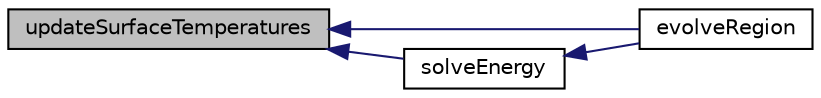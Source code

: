 digraph "updateSurfaceTemperatures"
{
  bgcolor="transparent";
  edge [fontname="Helvetica",fontsize="10",labelfontname="Helvetica",labelfontsize="10"];
  node [fontname="Helvetica",fontsize="10",shape=record];
  rankdir="LR";
  Node735 [label="updateSurfaceTemperatures",height=0.2,width=0.4,color="black", fillcolor="grey75", style="filled", fontcolor="black"];
  Node735 -> Node736 [dir="back",color="midnightblue",fontsize="10",style="solid",fontname="Helvetica"];
  Node736 [label="evolveRegion",height=0.2,width=0.4,color="black",URL="$a30265.html#afde8f52457f90e83a4eaf49755c19ec9",tooltip="Evolve the film equations. "];
  Node735 -> Node737 [dir="back",color="midnightblue",fontsize="10",style="solid",fontname="Helvetica"];
  Node737 [label="solveEnergy",height=0.2,width=0.4,color="black",URL="$a30265.html#a533e6e7fb2c00cd976a89d545355000c",tooltip="Solve energy equation. "];
  Node737 -> Node736 [dir="back",color="midnightblue",fontsize="10",style="solid",fontname="Helvetica"];
}
